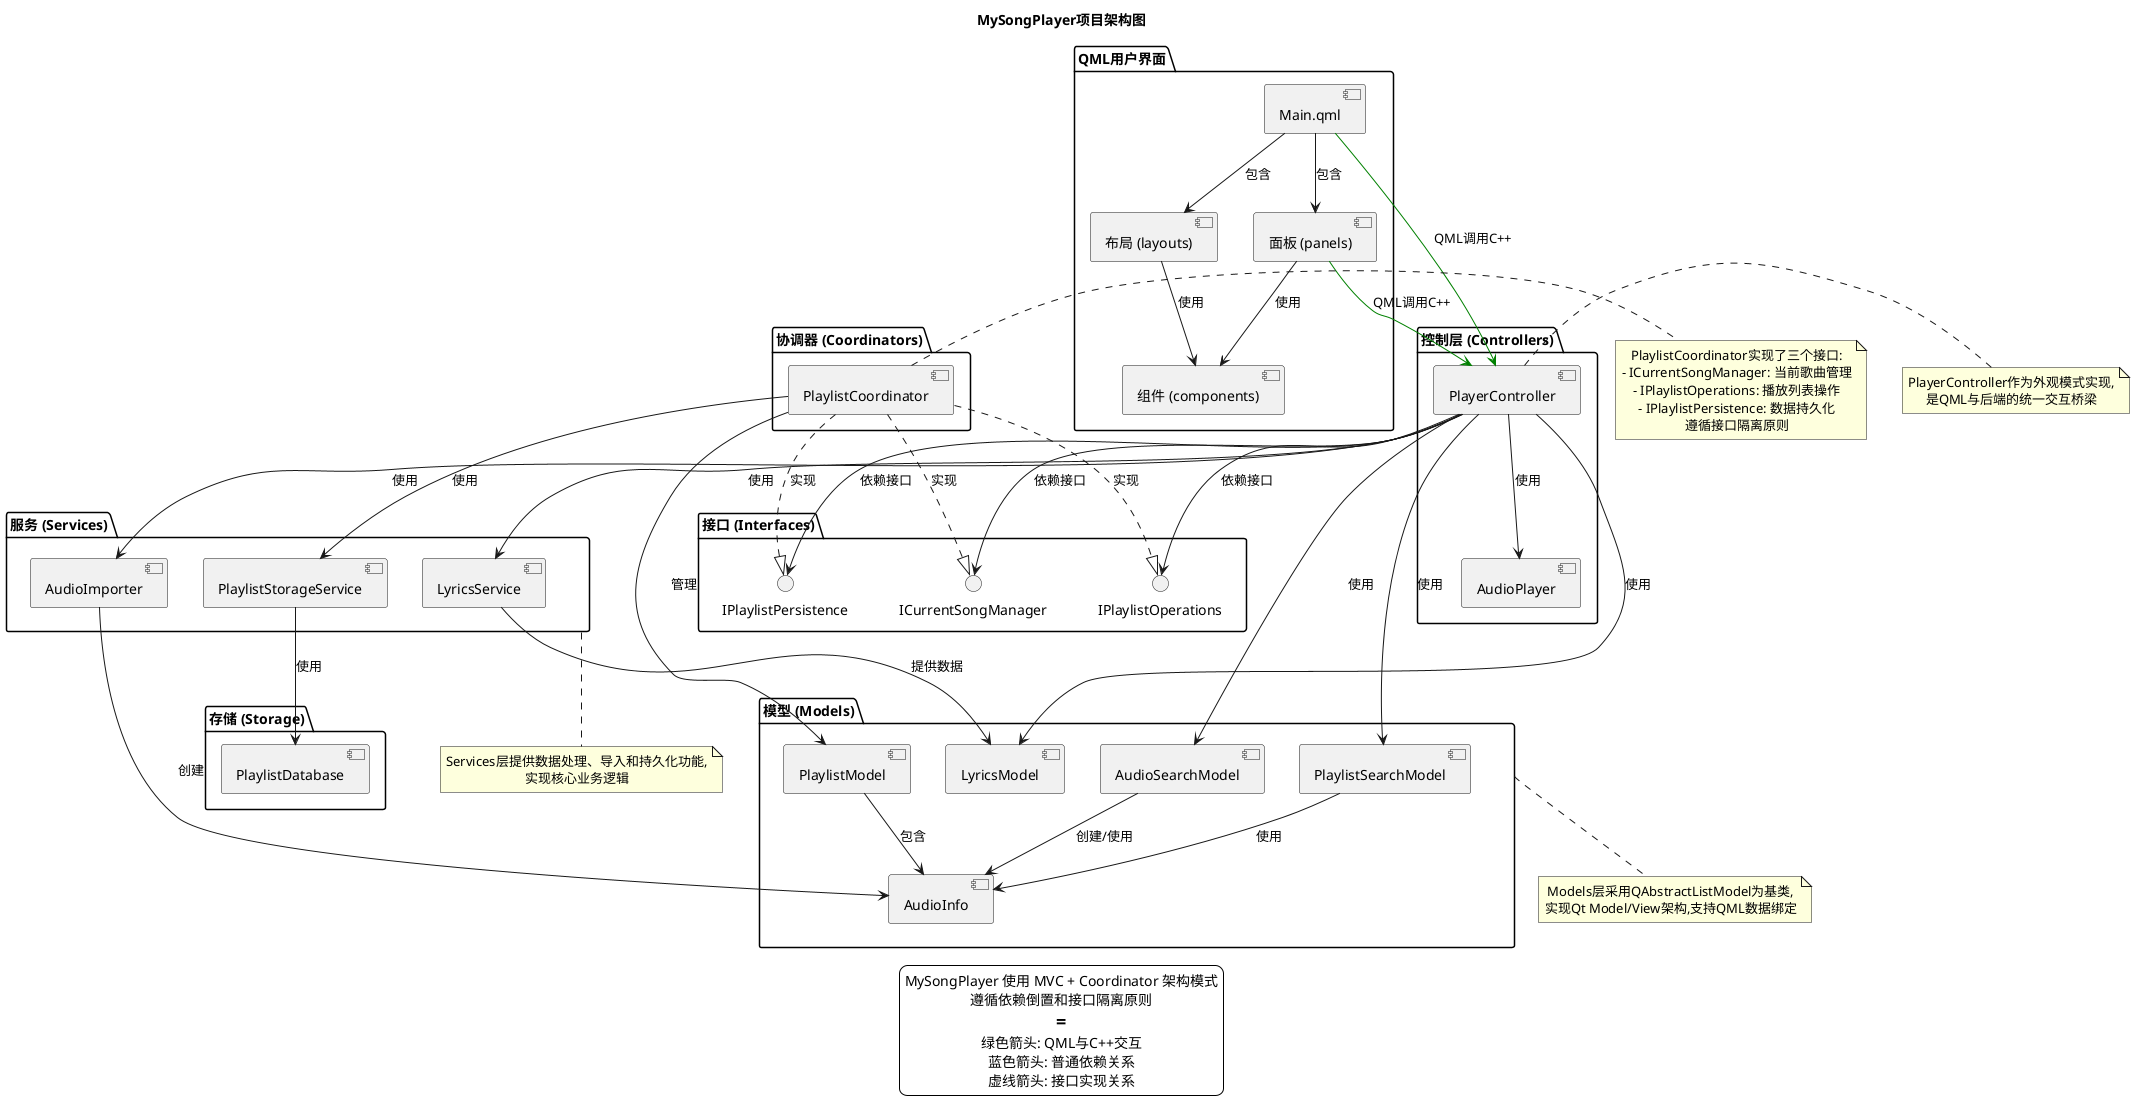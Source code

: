@startuml MySongPlayer项目架构图

' 配置
skinparam componentStyle uml2
skinparam backgroundColor white
skinparam packageTitleAlignment center
skinparam defaultFontName Microsoft YaHei
skinparam defaultTextAlignment center

' 标题
title MySongPlayer项目架构图

' 包定义
package "控制层 (Controllers)" {
  [PlayerController] as PC
  [AudioPlayer] as AP
}

package "协调器 (Coordinators)" {
  [PlaylistCoordinator] as PLCO
}

package "接口 (Interfaces)" {
  interface "ICurrentSongManager" as ICSM
  interface "IPlaylistOperations" as IPO
  interface "IPlaylistPersistence" as IPP
}

package "模型 (Models)" as MODELS {
  [AudioInfo] as AI
  [PlaylistModel] as PLM
  [AudioSearchModel] as ASM
  [PlaylistSearchModel] as PSM
  [LyricsModel] as LM
}

package "服务 (Services)" as SERVICES {
  [AudioImporter] as AIM
  [LyricsService] as LS
  [PlaylistStorageService] as PSS
}

package "存储 (Storage)" {
  [PlaylistDatabase] as PDB
}

package "QML用户界面" {
  [Main.qml] as MQML
  [组件 (components)] as COMP
  [布局 (layouts)] as LAY
  [面板 (panels)] as PAN
}

' 控制层依赖关系
PC --> AP : 使用
PC --> ICSM : 依赖接口
PC --> IPO : 依赖接口
PC --> IPP : 依赖接口
PC --> ASM : 使用
PC --> PSM : 使用
PC --> AIM : 使用
PC --> LM : 使用
PC --> LS : 使用

' 接口实现关系
PLCO ..|> ICSM : 实现
PLCO ..|> IPO : 实现
PLCO ..|> IPP : 实现

' 协调器依赖关系
PLCO --> PLM : 管理
PLCO --> PSS : 使用

' 模型依赖关系
PLM --> AI : 包含
ASM --> AI : 创建/使用
PSM --> AI : 使用

' 服务依赖关系
PSS --> PDB : 使用
LS --> LM : 提供数据
AIM --> AI : 创建

' QML界面依赖关系
MQML --> LAY : 包含
MQML --> PAN : 包含
LAY --> COMP : 使用
PAN --> COMP : 使用

' QML与C++之间的交互
MQML -[#green]-> PC : QML调用C++
PAN -[#green]-> PC : QML调用C++

' 图例说明
legend
  MySongPlayer 使用 MVC + Coordinator 架构模式
  遵循依赖倒置和接口隔离原则
  ==
  绿色箭头: QML与C++交互
  蓝色箭头: 普通依赖关系
  虚线箭头: 接口实现关系
endlegend

' 架构说明注释
note right of PLCO
  PlaylistCoordinator实现了三个接口:
  - ICurrentSongManager: 当前歌曲管理
  - IPlaylistOperations: 播放列表操作
  - IPlaylistPersistence: 数据持久化
  遵循接口隔离原则
end note

note right of PC
  PlayerController作为外观模式实现,
  是QML与后端的统一交互桥梁
end note

note bottom of MODELS
  Models层采用QAbstractListModel为基类,
  实现Qt Model/View架构,支持QML数据绑定
end note

note bottom of SERVICES
  Services层提供数据处理、导入和持久化功能,
  实现核心业务逻辑
end note

@enduml